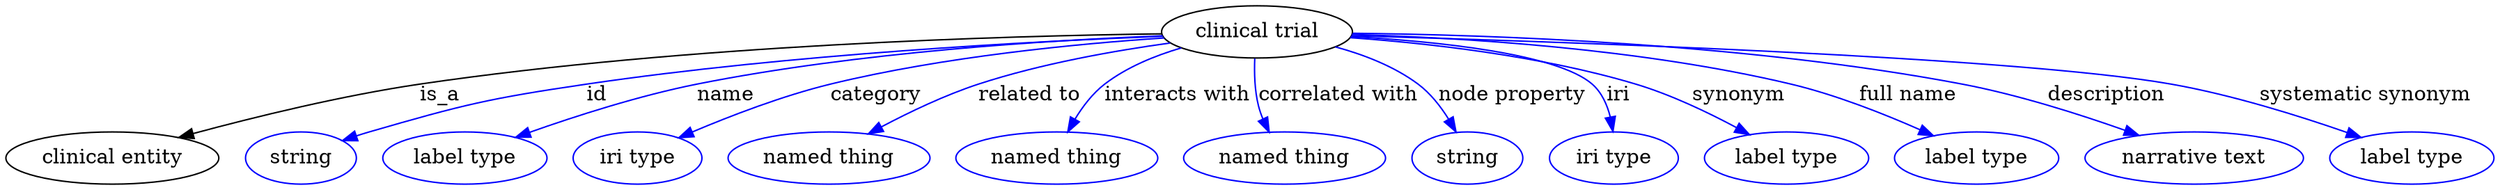 digraph {
	graph [bb="0,0,1412.6,123"];
	node [label="\N"];
	"clinical trial"	 [height=0.5,
		label="clinical trial",
		pos="719.14,105",
		width=1.4804];
	"clinical entity"	 [height=0.5,
		pos="59.145,18",
		width=1.6429];
	"clinical trial" -> "clinical entity"	 [label=is_a,
		lp="251.14,61.5",
		pos="e,98.517,31.557 666.21,102.36 559.26,96.801 320.73,83.234 240.14,69 194.74,60.98 144.35,46.289 108.29,34.727"];
	id	 [color=blue,
		height=0.5,
		label=string,
		pos="167.14,18",
		width=0.84854];
	"clinical trial" -> id	 [color=blue,
		label=id,
		lp="350.64,61.5",
		pos="e,190.96,29.598 666.2,102.22 593.46,97.882 458.71,87.95 345.14,69 282.94,58.621 266.83,56.363 207.14,36 204.89,35.232 202.6,34.384 \
200.3,33.487",
		style=solid];
	name	 [color=blue,
		height=0.5,
		label="label type",
		pos="261.14,18",
		width=1.2638];
	"clinical trial" -> name	 [color=blue,
		label=name,
		lp="424.64,61.5",
		pos="e,292.61,31.073 666.18,102.34 603.98,98.416 498.03,89.226 409.14,69 372.12,60.576 331.43,46.158 302.1,34.796",
		style=solid];
	category	 [color=blue,
		height=0.5,
		label="iri type",
		pos="361.14,18",
		width=1.011];
	"clinical trial" -> category	 [color=blue,
		label=category,
		lp="509.64,61.5",
		pos="e,387.33,30.796 667.51,100.52 619.8,95.567 547.28,85.943 486.14,69 455.04,60.38 421.22,46.275 396.62,35.081",
		style=solid];
	"related to"	 [color=blue,
		height=0.5,
		label="named thing",
		pos="471.14,18",
		width=1.5346];
	"clinical trial" -> "related to"	 [color=blue,
		label="related to",
		lp="596.14,61.5",
		pos="e,497.66,33.871 671.98,96.606 642.24,90.583 603.32,81.349 570.14,69 548.29,60.864 525.05,49.072 506.58,38.876",
		style=solid];
	"interacts with"	 [color=blue,
		height=0.5,
		label="named thing",
		pos="599.14,18",
		width=1.5346];
	"clinical trial" -> "interacts with"	 [color=blue,
		label="interacts with",
		lp="678.14,61.5",
		pos="e,610.72,35.795 681.9,91.849 668.31,86.044 653.31,78.384 641.14,69 632.06,61.991 623.66,52.673 616.8,43.92",
		style=solid];
	"correlated with"	 [color=blue,
		height=0.5,
		label="named thing",
		pos="727.14,18",
		width=1.5346];
	"clinical trial" -> "correlated with"	 [color=blue,
		label="correlated with",
		lp="761.14,61.5",
		pos="e,722.97,36.222 718.74,86.539 718.72,76.83 719,64.744 720.14,54 720.42,51.452 720.77,48.815 721.19,46.18",
		style=solid];
	"node property"	 [color=blue,
		height=0.5,
		label=string,
		pos="831.14,18",
		width=0.84854];
	"clinical trial" -> "node property"	 [color=blue,
		label="node property",
		lp="853.14,61.5",
		pos="e,824.37,35.984 760.17,93.209 774.62,87.591 790.22,79.702 802.14,69 809.41,62.475 815.31,53.681 819.83,45.234",
		style=solid];
	iri	 [color=blue,
		height=0.5,
		label="iri type",
		pos="916.14,18",
		width=1.011];
	"clinical trial" -> iri	 [color=blue,
		label=iri,
		lp="912.64,61.5",
		pos="e,913.12,36.137 770.58,99.857 815.54,94.416 876.46,84.454 895.14,69 902.25,63.123 906.98,54.449 910.12,45.915",
		style=solid];
	synonym	 [color=blue,
		height=0.5,
		label="label type",
		pos="1016.1,18",
		width=1.2638];
	"clinical trial" -> synonym	 [color=blue,
		label=synonym,
		lp="980.64,61.5",
		pos="e,992.68,33.693 771.05,100.56 813,95.867 873.1,86.597 923.14,69 944.45,61.509 966.68,49.493 984.06,39.006",
		style=solid];
	"full name"	 [color=blue,
		height=0.5,
		label="label type",
		pos="1125.1,18",
		width=1.2638];
	"clinical trial" -> "full name"	 [color=blue,
		label="full name",
		lp="1079.6,61.5",
		pos="e,1098.1,32.728 772.36,103.1 831.41,99.923 929.08,91.458 1010.1,69 1037.6,61.398 1066.9,48.312 1089.1,37.299",
		style=solid];
	description	 [color=blue,
		height=0.5,
		label="narrative text",
		pos="1246.1,18",
		width=1.6068];
	"clinical trial" -> description	 [color=blue,
		label=description,
		lp="1190.6,61.5",
		pos="e,1213.6,33.001 771.84,101.9 863.19,96.222 1047.2,83.429 1110.1,69 1142.7,61.55 1177.9,48.185 1204.3,37.006",
		style=solid];
	"systematic synonym"	 [color=blue,
		height=0.5,
		label="label type",
		pos="1367.1,18",
		width=1.2638];
	"clinical trial" -> "systematic synonym"	 [color=blue,
		label="systematic synonym",
		lp="1333.1,61.5",
		pos="e,1337.1,31.521 772.16,103.07 883.8,98.691 1139.8,86.998 1225.1,69 1260.8,61.479 1299.6,47.074 1327.7,35.486",
		style=solid];
}

